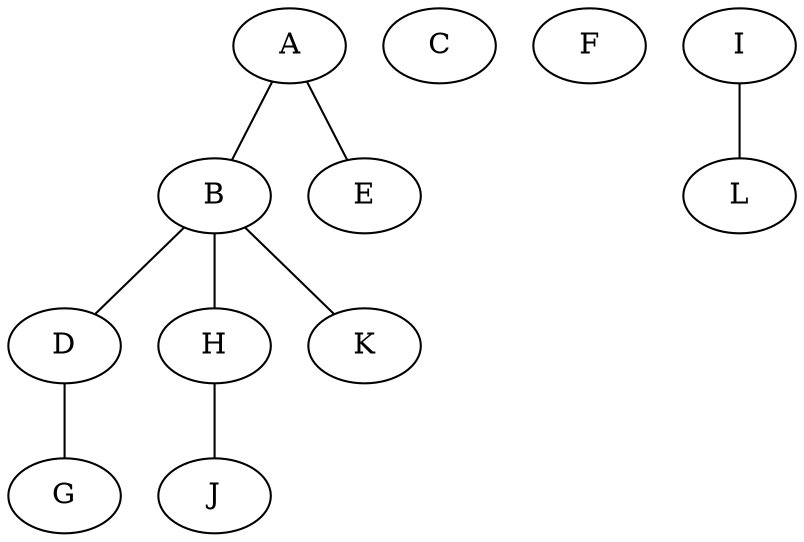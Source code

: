 graph "G" {
    A--B
    A--E
    B--D
    B--H
    B--K
    D--G
    H--J
    C
    F
    I--L
}
